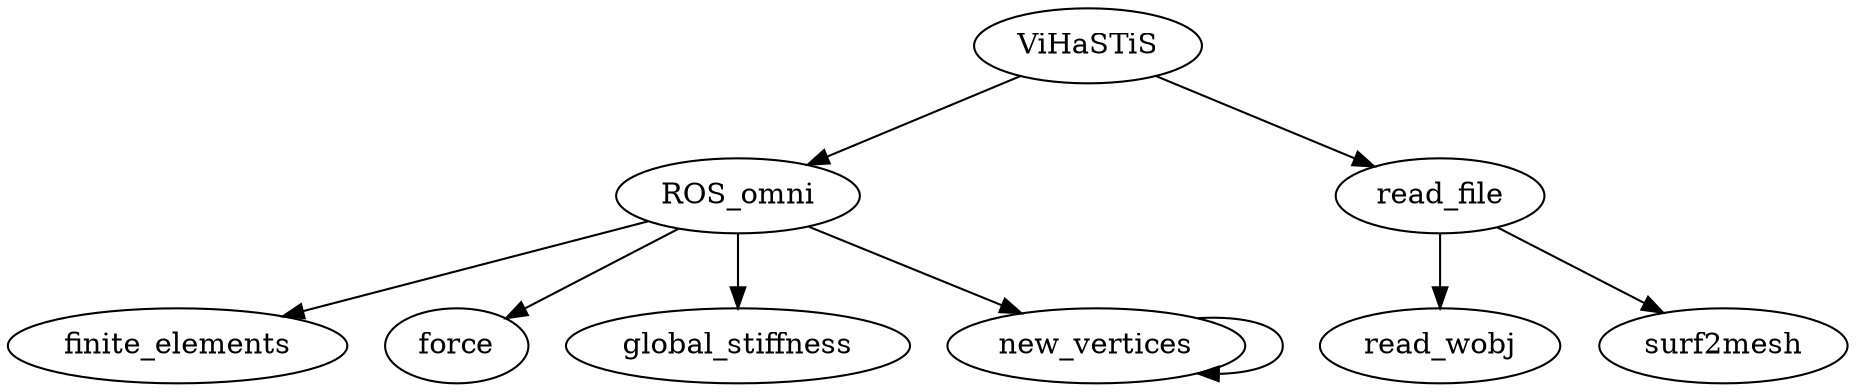 /* Created by mdot for Matlab */
digraph m2html {
  ROS_omni -> finite_elements;
  ROS_omni -> force;
  ROS_omni -> global_stiffness;
  ROS_omni -> new_vertices;
  ViHaSTiS -> ROS_omni;
  ViHaSTiS -> read_file;
  new_vertices -> new_vertices;
  read_file -> read_wobj;
  read_file -> surf2mesh;

  ROS_omni [URL="ROS_omni.html"];
  ViHaSTiS [URL="ViHaSTiS.html"];
  finite_elements [URL="finite_elements.html"];
  force [URL="force.html"];
  global_stiffness [URL="global_stiffness.html"];
  new_vertices [URL="new_vertices.html"];
  read_file [URL="read_file.html"];
  read_wobj [URL="read_wobj.html"];
  surf2mesh [URL="surf2mesh.html"];
}